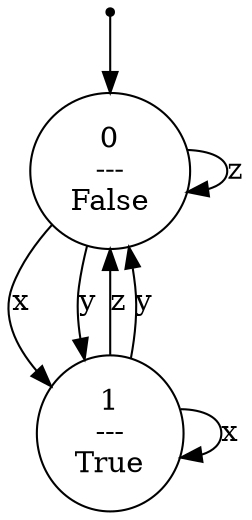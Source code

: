 digraph G {
0 [label="", shape=point];
0 -> 1;
1 [label="0\n---\nFalse"];
1 -> 2  [label=x];
1 -> 1  [label=z];
1 -> 2  [label=y];
2 [label="1\n---\nTrue"];
2 -> 2  [label=x];
2 -> 1  [label=z];
2 -> 1  [label=y];
}
